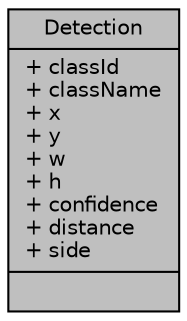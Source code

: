 digraph "Detection"
{
 // LATEX_PDF_SIZE
  edge [fontname="Helvetica",fontsize="10",labelfontname="Helvetica",labelfontsize="10"];
  node [fontname="Helvetica",fontsize="10",shape=record];
  Node1 [label="{Detection\n|+ classId\l+ className\l+ x\l+ y\l+ w\l+ h\l+ confidence\l+ distance\l+ side\l|}",height=0.2,width=0.4,color="black", fillcolor="grey75", style="filled", fontcolor="black",tooltip="Holds all the attributes which are relevant for a detected object."];
}
